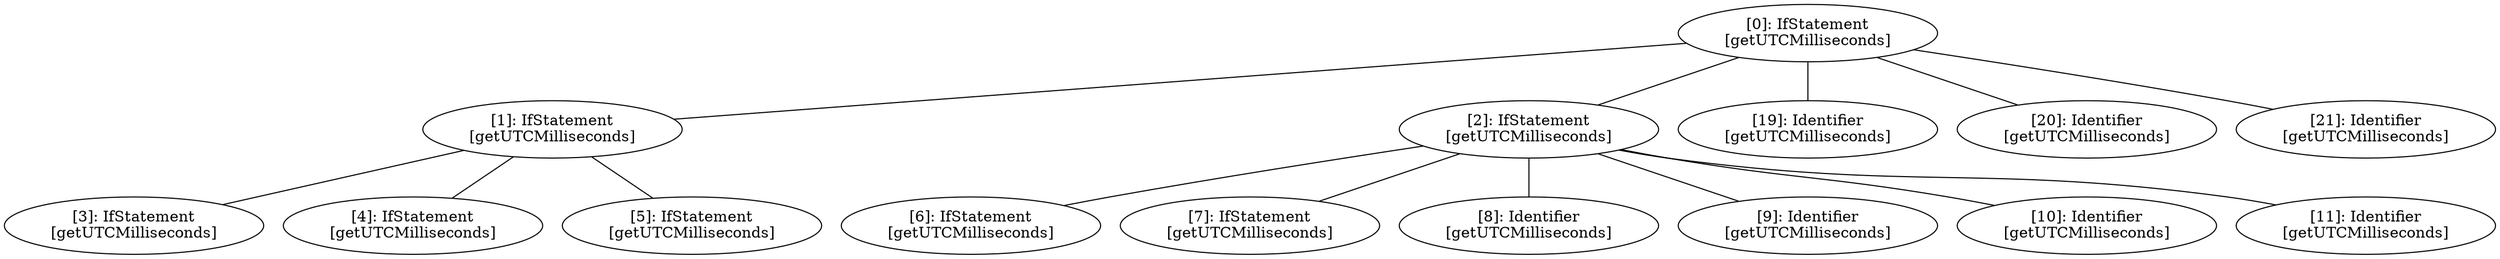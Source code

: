 // Result
graph {
	0 [label="[0]: IfStatement
[getUTCMilliseconds]"]
	1 [label="[1]: IfStatement
[getUTCMilliseconds]"]
	2 [label="[2]: IfStatement
[getUTCMilliseconds]"]
	3 [label="[3]: IfStatement
[getUTCMilliseconds]"]
	4 [label="[4]: IfStatement
[getUTCMilliseconds]"]
	5 [label="[5]: IfStatement
[getUTCMilliseconds]"]
	6 [label="[6]: IfStatement
[getUTCMilliseconds]"]
	7 [label="[7]: IfStatement
[getUTCMilliseconds]"]
	8 [label="[8]: Identifier
[getUTCMilliseconds]"]
	9 [label="[9]: Identifier
[getUTCMilliseconds]"]
	10 [label="[10]: Identifier
[getUTCMilliseconds]"]
	11 [label="[11]: Identifier
[getUTCMilliseconds]"]
	19 [label="[19]: Identifier
[getUTCMilliseconds]"]
	20 [label="[20]: Identifier
[getUTCMilliseconds]"]
	21 [label="[21]: Identifier
[getUTCMilliseconds]"]
	0 -- 1
	0 -- 2
	0 -- 19
	0 -- 20
	0 -- 21
	1 -- 3
	1 -- 4
	1 -- 5
	2 -- 6
	2 -- 7
	2 -- 8
	2 -- 9
	2 -- 10
	2 -- 11
}
